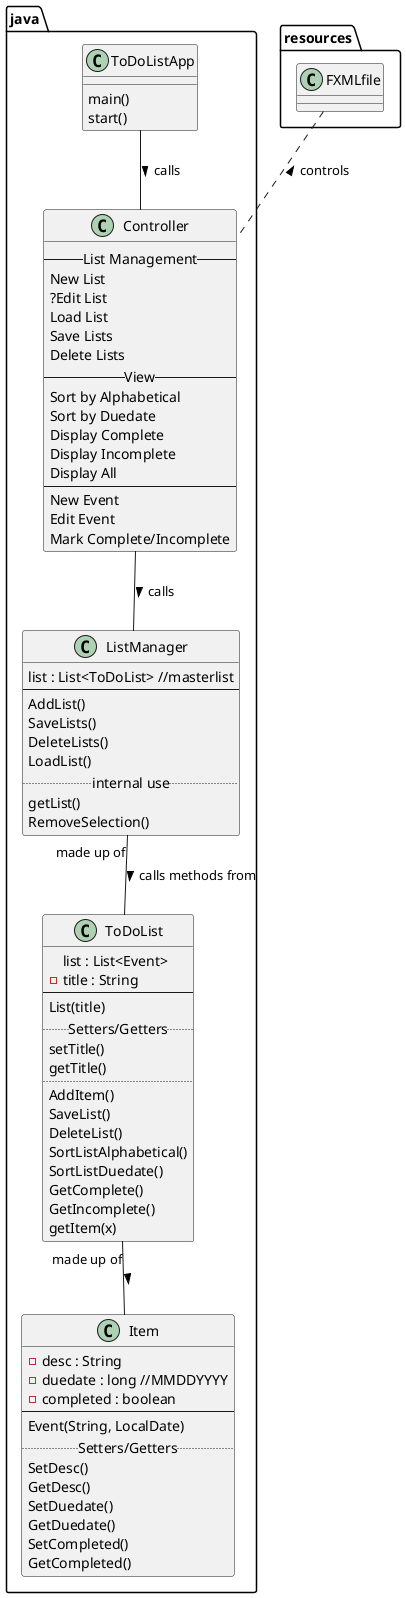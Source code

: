 @startuml
'https://plantuml.com/class-diagram

class java.ListManager{
list : List<ToDoList> //masterlist
--
AddList()
SaveLists()
DeleteLists()
LoadList()
..internal use..
getList()
RemoveSelection()
}

class java.ToDoList {
list : List<Event>
-title : String
--
List(title)
..Setters/Getters..
setTitle()
getTitle()
..
AddItem()
SaveList()
DeleteList()
SortListAlphabetical()
SortListDuedate()
GetComplete()
GetIncomplete()
getItem(x)
}

class java.Item {
-desc : String
-duedate : long //MMDDYYYY
-completed : boolean
--
Event(String, LocalDate)
..Setters/Getters..
SetDesc()
GetDesc()
SetDuedate()
GetDuedate()
SetCompleted()
GetCompleted()
}

java.ToDoList "made up of" -- java.Item : >
java.ListManager "made up of" -- java.ToDoList : > calls methods from

java.ToDoListApp -- java.Controller : > calls
resources.FXMLfile .. java.Controller : < controls
java.Controller -- java.ListManager : > calls


class java.Controller{
--List Management--
New List
?Edit List
Load List
Save Lists
Delete Lists
--View--
Sort by Alphabetical
Sort by Duedate
Display Complete
Display Incomplete
Display All
--
New Event
Edit Event
Mark Complete/Incomplete
}

class java.ToDoListApp{
main()
start()
}

@enduml